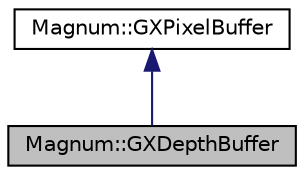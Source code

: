 digraph "Magnum::GXDepthBuffer"
{
  edge [fontname="Helvetica",fontsize="10",labelfontname="Helvetica",labelfontsize="10"];
  node [fontname="Helvetica",fontsize="10",shape=record];
  Node1 [label="Magnum::GXDepthBuffer",height=0.2,width=0.4,color="black", fillcolor="grey75", style="filled", fontcolor="black"];
  Node2 -> Node1 [dir="back",color="midnightblue",fontsize="10",style="solid"];
  Node2 [label="Magnum::GXPixelBuffer",height=0.2,width=0.4,color="black", fillcolor="white", style="filled",URL="$class_magnum_1_1_g_x_pixel_buffer.html"];
}

